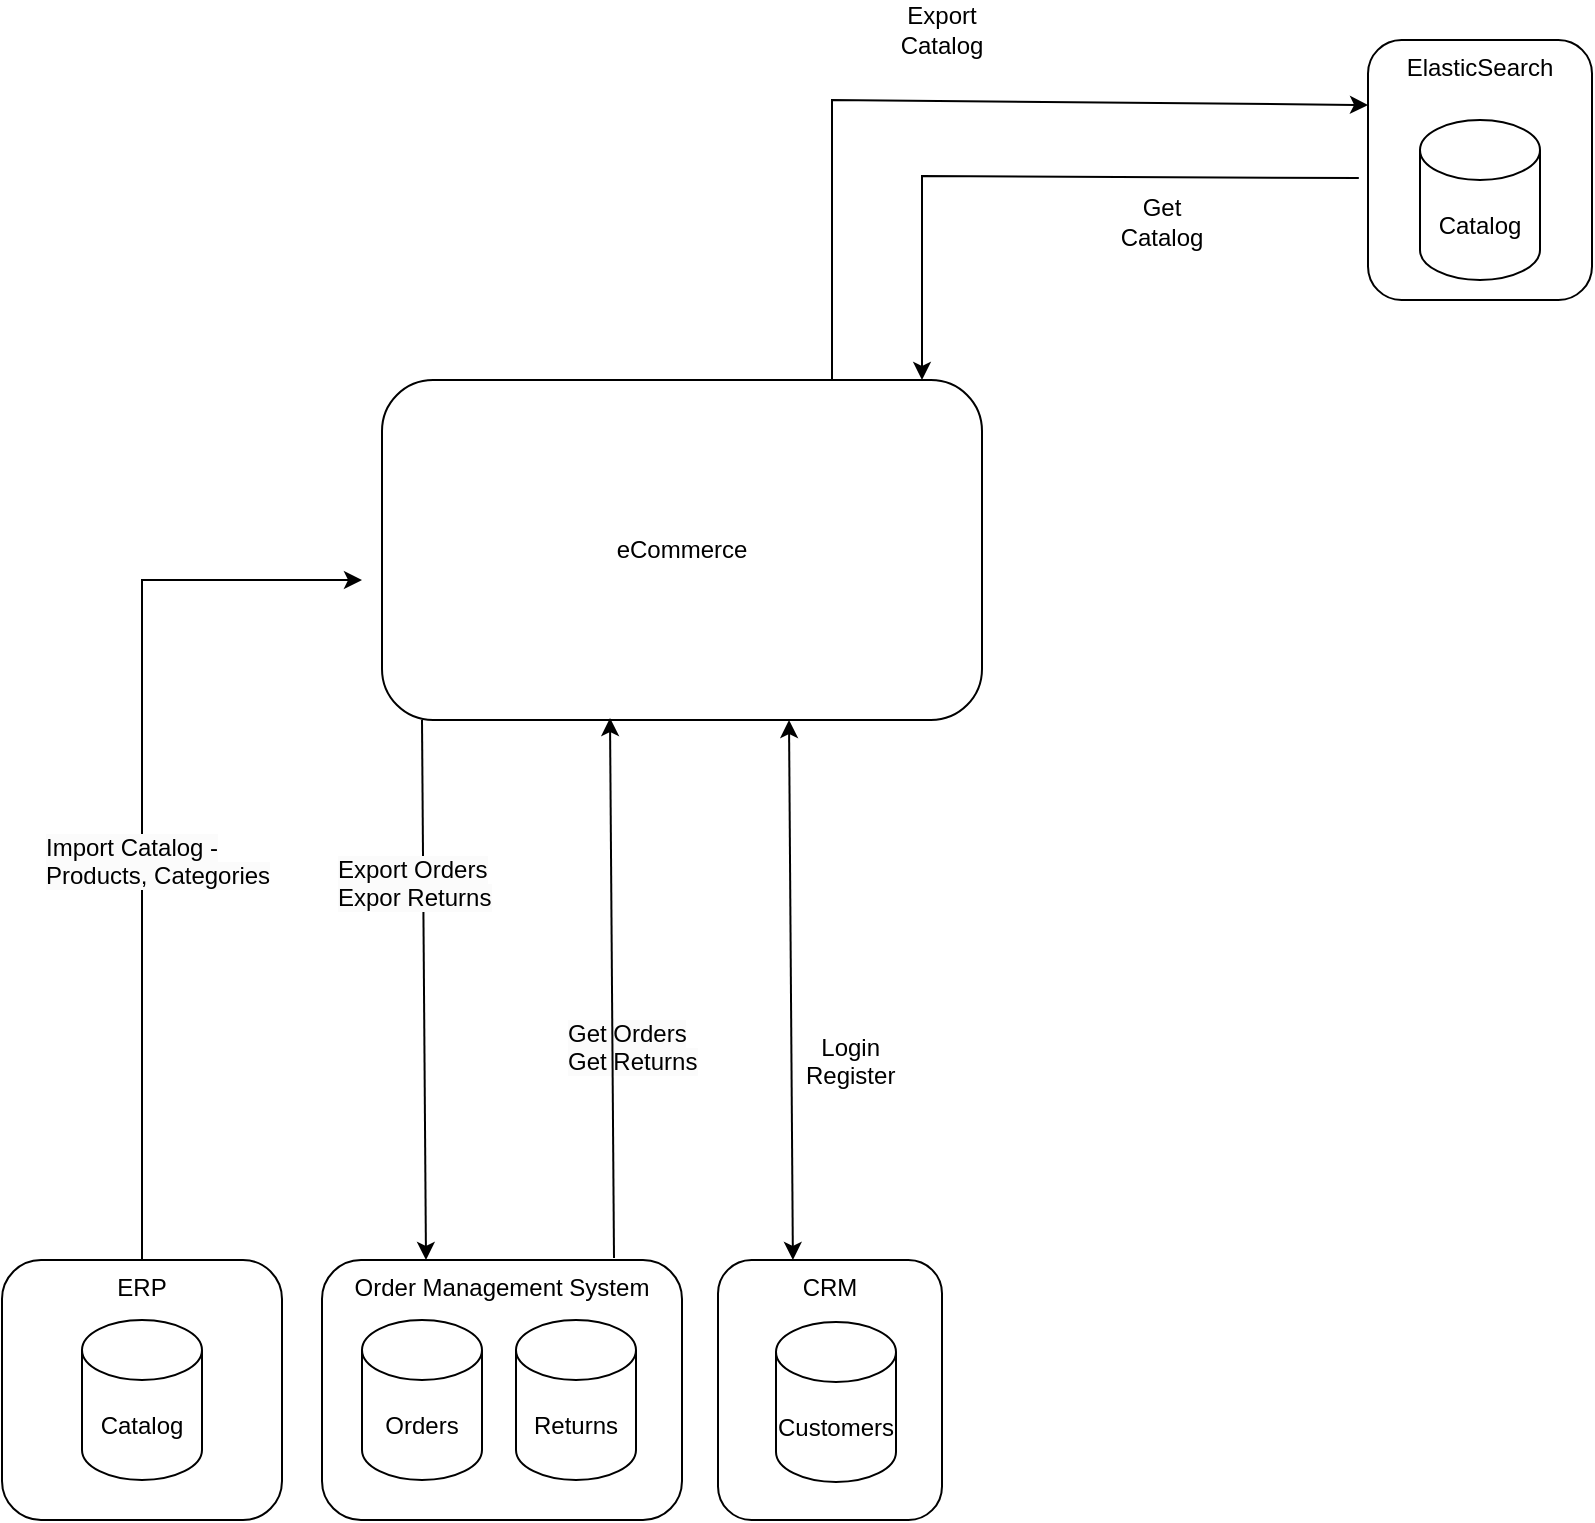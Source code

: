 <mxfile version="21.6.8" type="github">
  <diagram name="Page-1" id="Ot1VNMcmZVA3IwzKSsnR">
    <mxGraphModel dx="1687" dy="907" grid="1" gridSize="10" guides="1" tooltips="1" connect="1" arrows="1" fold="1" page="1" pageScale="1" pageWidth="827" pageHeight="1169" math="0" shadow="0">
      <root>
        <mxCell id="0" />
        <mxCell id="1" parent="0" />
        <mxCell id="P8P0V7A5Wctvbz6ukFo3-1" value="eCommerce" style="rounded=1;whiteSpace=wrap;html=1;" vertex="1" parent="1">
          <mxGeometry x="210" y="260" width="300" height="170" as="geometry" />
        </mxCell>
        <mxCell id="P8P0V7A5Wctvbz6ukFo3-14" value="ERP" style="rounded=1;whiteSpace=wrap;html=1;verticalAlign=top;" vertex="1" parent="1">
          <mxGeometry x="20" y="700" width="140" height="130" as="geometry" />
        </mxCell>
        <mxCell id="P8P0V7A5Wctvbz6ukFo3-15" value="Catalog" style="shape=cylinder3;whiteSpace=wrap;html=1;boundedLbl=1;backgroundOutline=1;size=15;" vertex="1" parent="1">
          <mxGeometry x="60" y="730" width="60" height="80" as="geometry" />
        </mxCell>
        <mxCell id="P8P0V7A5Wctvbz6ukFo3-2" value="Order Management System" style="rounded=1;whiteSpace=wrap;html=1;verticalAlign=top;" vertex="1" parent="1">
          <mxGeometry x="180" y="700" width="180" height="130" as="geometry" />
        </mxCell>
        <mxCell id="P8P0V7A5Wctvbz6ukFo3-16" value="Orders" style="shape=cylinder3;whiteSpace=wrap;html=1;boundedLbl=1;backgroundOutline=1;size=15;" vertex="1" parent="1">
          <mxGeometry x="200" y="730" width="60" height="80" as="geometry" />
        </mxCell>
        <mxCell id="P8P0V7A5Wctvbz6ukFo3-17" value="Returns" style="shape=cylinder3;whiteSpace=wrap;html=1;boundedLbl=1;backgroundOutline=1;size=15;" vertex="1" parent="1">
          <mxGeometry x="277" y="730" width="60" height="80" as="geometry" />
        </mxCell>
        <mxCell id="P8P0V7A5Wctvbz6ukFo3-18" value="CRM" style="rounded=1;whiteSpace=wrap;html=1;verticalAlign=top;" vertex="1" parent="1">
          <mxGeometry x="378" y="700" width="112" height="130" as="geometry" />
        </mxCell>
        <mxCell id="P8P0V7A5Wctvbz6ukFo3-19" value="Customers" style="shape=cylinder3;whiteSpace=wrap;html=1;boundedLbl=1;backgroundOutline=1;size=15;" vertex="1" parent="1">
          <mxGeometry x="407" y="731" width="60" height="80" as="geometry" />
        </mxCell>
        <mxCell id="P8P0V7A5Wctvbz6ukFo3-25" value="" style="endArrow=classic;startArrow=classic;html=1;rounded=0;exitX=0.571;exitY=0;exitDx=0;exitDy=0;exitPerimeter=0;" edge="1" parent="1">
          <mxGeometry width="50" height="50" relative="1" as="geometry">
            <mxPoint x="415.452" y="700" as="sourcePoint" />
            <mxPoint x="413.5" y="430" as="targetPoint" />
          </mxGeometry>
        </mxCell>
        <mxCell id="P8P0V7A5Wctvbz6ukFo3-26" value="" style="endArrow=none;startArrow=classic;html=1;rounded=0;exitX=0.571;exitY=0;exitDx=0;exitDy=0;exitPerimeter=0;startFill=1;endFill=0;" edge="1" parent="1">
          <mxGeometry width="50" height="50" relative="1" as="geometry">
            <mxPoint x="232" y="700" as="sourcePoint" />
            <mxPoint x="230" y="430" as="targetPoint" />
          </mxGeometry>
        </mxCell>
        <mxCell id="P8P0V7A5Wctvbz6ukFo3-29" value="" style="endArrow=classic;html=1;rounded=0;" edge="1" parent="1">
          <mxGeometry width="50" height="50" relative="1" as="geometry">
            <mxPoint x="90" y="700" as="sourcePoint" />
            <mxPoint x="200" y="360" as="targetPoint" />
            <Array as="points">
              <mxPoint x="90" y="360" />
            </Array>
          </mxGeometry>
        </mxCell>
        <mxCell id="P8P0V7A5Wctvbz6ukFo3-32" value="ElasticSearch" style="rounded=1;whiteSpace=wrap;html=1;verticalAlign=top;" vertex="1" parent="1">
          <mxGeometry x="703" y="90" width="112" height="130" as="geometry" />
        </mxCell>
        <mxCell id="P8P0V7A5Wctvbz6ukFo3-33" value="Catalog" style="shape=cylinder3;whiteSpace=wrap;html=1;boundedLbl=1;backgroundOutline=1;size=15;" vertex="1" parent="1">
          <mxGeometry x="729" y="130" width="60" height="80" as="geometry" />
        </mxCell>
        <mxCell id="P8P0V7A5Wctvbz6ukFo3-34" value="" style="endArrow=classic;startArrow=none;html=1;rounded=0;exitX=0.75;exitY=0;exitDx=0;exitDy=0;entryX=0;entryY=0.25;entryDx=0;entryDy=0;startFill=0;" edge="1" parent="1" source="P8P0V7A5Wctvbz6ukFo3-1" target="P8P0V7A5Wctvbz6ukFo3-32">
          <mxGeometry width="50" height="50" relative="1" as="geometry">
            <mxPoint x="452" y="710" as="sourcePoint" />
            <mxPoint x="450" y="440" as="targetPoint" />
            <Array as="points">
              <mxPoint x="435" y="120" />
            </Array>
          </mxGeometry>
        </mxCell>
        <mxCell id="P8P0V7A5Wctvbz6ukFo3-35" value="Export Catalog" style="text;html=1;strokeColor=none;fillColor=none;align=center;verticalAlign=middle;whiteSpace=wrap;rounded=0;" vertex="1" parent="1">
          <mxGeometry x="460" y="70" width="60" height="30" as="geometry" />
        </mxCell>
        <mxCell id="P8P0V7A5Wctvbz6ukFo3-36" value="Get Catalog" style="text;html=1;strokeColor=none;fillColor=none;align=center;verticalAlign=middle;whiteSpace=wrap;rounded=0;" vertex="1" parent="1">
          <mxGeometry x="570" y="166" width="60" height="30" as="geometry" />
        </mxCell>
        <mxCell id="P8P0V7A5Wctvbz6ukFo3-37" value="&lt;span style=&quot;color: rgb(0, 0, 0); font-family: Helvetica; font-size: 12px; font-style: normal; font-variant-ligatures: normal; font-variant-caps: normal; font-weight: 400; letter-spacing: normal; orphans: 2; text-align: center; text-indent: 0px; text-transform: none; widows: 2; word-spacing: 0px; -webkit-text-stroke-width: 0px; background-color: rgb(251, 251, 251); text-decoration-thickness: initial; text-decoration-style: initial; text-decoration-color: initial; float: none; display: inline !important;&quot;&gt;Export Orders&lt;/span&gt;&lt;br style=&quot;border-color: var(--border-color); color: rgb(0, 0, 0); font-family: Helvetica; font-size: 12px; font-style: normal; font-variant-ligatures: normal; font-variant-caps: normal; font-weight: 400; letter-spacing: normal; orphans: 2; text-align: center; text-indent: 0px; text-transform: none; widows: 2; word-spacing: 0px; -webkit-text-stroke-width: 0px; background-color: rgb(251, 251, 251); text-decoration-thickness: initial; text-decoration-style: initial; text-decoration-color: initial;&quot;&gt;&lt;span style=&quot;color: rgb(0, 0, 0); font-family: Helvetica; font-size: 12px; font-style: normal; font-variant-ligatures: normal; font-variant-caps: normal; font-weight: 400; letter-spacing: normal; orphans: 2; text-align: center; text-indent: 0px; text-transform: none; widows: 2; word-spacing: 0px; -webkit-text-stroke-width: 0px; background-color: rgb(251, 251, 251); text-decoration-thickness: initial; text-decoration-style: initial; text-decoration-color: initial; float: none; display: inline !important;&quot;&gt;Expor Returns&lt;/span&gt;&lt;br style=&quot;border-color: var(--border-color); color: rgb(0, 0, 0); font-family: Helvetica; font-size: 12px; font-style: normal; font-variant-ligatures: normal; font-variant-caps: normal; font-weight: 400; letter-spacing: normal; orphans: 2; text-align: center; text-indent: 0px; text-transform: none; widows: 2; word-spacing: 0px; -webkit-text-stroke-width: 0px; background-color: rgb(251, 251, 251); text-decoration-thickness: initial; text-decoration-style: initial; text-decoration-color: initial;&quot;&gt;" style="text;whiteSpace=wrap;html=1;" vertex="1" parent="1">
          <mxGeometry x="186" y="491" width="80" height="60" as="geometry" />
        </mxCell>
        <mxCell id="P8P0V7A5Wctvbz6ukFo3-38" value="&lt;span style=&quot;color: rgb(0, 0, 0); font-family: Helvetica; font-size: 12px; font-style: normal; font-variant-ligatures: normal; font-variant-caps: normal; font-weight: 400; letter-spacing: normal; orphans: 2; text-align: center; text-indent: 0px; text-transform: none; widows: 2; word-spacing: 0px; -webkit-text-stroke-width: 0px; background-color: rgb(251, 251, 251); text-decoration-thickness: initial; text-decoration-style: initial; text-decoration-color: initial; float: none; display: inline !important;&quot;&gt;Get Orders&lt;br&gt;Get Returns&lt;br&gt;&lt;/span&gt;" style="text;whiteSpace=wrap;html=1;" vertex="1" parent="1">
          <mxGeometry x="301" y="573" width="80" height="40" as="geometry" />
        </mxCell>
        <mxCell id="P8P0V7A5Wctvbz6ukFo3-39" value="&lt;div style=&quot;text-align: center;&quot;&gt;&lt;span style=&quot;background-color: initial;&quot;&gt;Login&lt;/span&gt;&lt;/div&gt;&lt;div style=&quot;text-align: center;&quot;&gt;&lt;span style=&quot;background-color: initial;&quot;&gt;Register&lt;/span&gt;&lt;/div&gt;" style="text;whiteSpace=wrap;html=1;" vertex="1" parent="1">
          <mxGeometry x="420" y="580" width="120" height="40" as="geometry" />
        </mxCell>
        <mxCell id="P8P0V7A5Wctvbz6ukFo3-40" value="" style="endArrow=none;startArrow=classic;html=1;rounded=0;exitX=0.571;exitY=0;exitDx=0;exitDy=0;exitPerimeter=0;startFill=1;endFill=0;" edge="1" parent="1">
          <mxGeometry width="50" height="50" relative="1" as="geometry">
            <mxPoint x="324" y="429" as="sourcePoint" />
            <mxPoint x="326" y="699" as="targetPoint" />
          </mxGeometry>
        </mxCell>
        <mxCell id="P8P0V7A5Wctvbz6ukFo3-41" value="&lt;span style=&quot;color: rgb(0, 0, 0); font-family: Helvetica; font-size: 12px; font-style: normal; font-variant-ligatures: normal; font-variant-caps: normal; font-weight: 400; letter-spacing: normal; orphans: 2; text-align: center; text-indent: 0px; text-transform: none; widows: 2; word-spacing: 0px; -webkit-text-stroke-width: 0px; background-color: rgb(251, 251, 251); text-decoration-thickness: initial; text-decoration-style: initial; text-decoration-color: initial; float: none; display: inline !important;&quot;&gt;Import Catalog - &lt;br&gt;Products, Categories&lt;/span&gt;" style="text;whiteSpace=wrap;html=1;" vertex="1" parent="1">
          <mxGeometry x="40" y="480" width="140" height="40" as="geometry" />
        </mxCell>
        <mxCell id="P8P0V7A5Wctvbz6ukFo3-42" value="" style="endArrow=none;startArrow=classic;html=1;rounded=0;exitX=0.9;exitY=0;exitDx=0;exitDy=0;exitPerimeter=0;entryX=-0.041;entryY=0.531;entryDx=0;entryDy=0;endFill=0;entryPerimeter=0;" edge="1" parent="1" source="P8P0V7A5Wctvbz6ukFo3-1" target="P8P0V7A5Wctvbz6ukFo3-32">
          <mxGeometry width="50" height="50" relative="1" as="geometry">
            <mxPoint x="478.2" y="252.73" as="sourcePoint" />
            <mxPoint x="740" y="168" as="targetPoint" />
            <Array as="points">
              <mxPoint x="480" y="158" />
            </Array>
          </mxGeometry>
        </mxCell>
      </root>
    </mxGraphModel>
  </diagram>
</mxfile>
